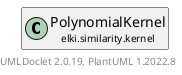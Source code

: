 @startuml
    remove .*\.(Instance|Par|Parameterizer|Factory)$
    set namespaceSeparator none
    hide empty fields
    hide empty methods

    class "<size:14>PolynomialKernel.Par\n<size:10>elki.similarity.kernel" as elki.similarity.kernel.PolynomialKernel.Par [[PolynomialKernel.Par.html]] {
        {static} +DEGREE_ID: OptionID
        {static} +BIAS_ID: OptionID
        #degree: int
        #bias: double
        +configure(Parameterization): void
        +make(): PolynomialKernel
    }

    interface "<size:14>Parameterizer\n<size:10>elki.utilities.optionhandling" as elki.utilities.optionhandling.Parameterizer [[../../utilities/optionhandling/Parameterizer.html]] {
        {abstract} +make(): Object
    }
    class "<size:14>PolynomialKernel\n<size:10>elki.similarity.kernel" as elki.similarity.kernel.PolynomialKernel [[PolynomialKernel.html]]

    elki.utilities.optionhandling.Parameterizer <|.. elki.similarity.kernel.PolynomialKernel.Par
    elki.similarity.kernel.PolynomialKernel +-- elki.similarity.kernel.PolynomialKernel.Par

    center footer UMLDoclet 2.0.19, PlantUML 1.2022.8
@enduml
